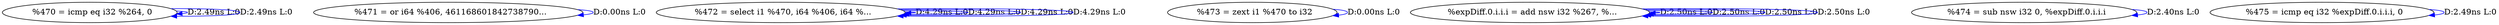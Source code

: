 digraph {
Node0x3d1bb00[label="  %470 = icmp eq i32 %264, 0"];
Node0x3d1bb00 -> Node0x3d1bb00[label="D:2.49ns L:0",color=blue];
Node0x3d1bb00 -> Node0x3d1bb00[label="D:2.49ns L:0",color=blue];
Node0x3d1bbe0[label="  %471 = or i64 %406, 461168601842738790..."];
Node0x3d1bbe0 -> Node0x3d1bbe0[label="D:0.00ns L:0",color=blue];
Node0x3d1bcc0[label="  %472 = select i1 %470, i64 %406, i64 %..."];
Node0x3d1bcc0 -> Node0x3d1bcc0[label="D:4.29ns L:0",color=blue];
Node0x3d1bcc0 -> Node0x3d1bcc0[label="D:4.29ns L:0",color=blue];
Node0x3d1bcc0 -> Node0x3d1bcc0[label="D:4.29ns L:0",color=blue];
Node0x3d1bcc0 -> Node0x3d1bcc0[label="D:4.29ns L:0",color=blue];
Node0x3d1bda0[label="  %473 = zext i1 %470 to i32"];
Node0x3d1bda0 -> Node0x3d1bda0[label="D:0.00ns L:0",color=blue];
Node0x3d1be80[label="  %expDiff.0.i.i.i = add nsw i32 %267, %..."];
Node0x3d1be80 -> Node0x3d1be80[label="D:2.50ns L:0",color=blue];
Node0x3d1be80 -> Node0x3d1be80[label="D:2.50ns L:0",color=blue];
Node0x3d1be80 -> Node0x3d1be80[label="D:2.50ns L:0",color=blue];
Node0x3d1be80 -> Node0x3d1be80[label="D:2.50ns L:0",color=blue];
Node0x3d1bf60[label="  %474 = sub nsw i32 0, %expDiff.0.i.i.i"];
Node0x3d1bf60 -> Node0x3d1bf60[label="D:2.40ns L:0",color=blue];
Node0x3d1c040[label="  %475 = icmp eq i32 %expDiff.0.i.i.i, 0"];
Node0x3d1c040 -> Node0x3d1c040[label="D:2.49ns L:0",color=blue];
}
